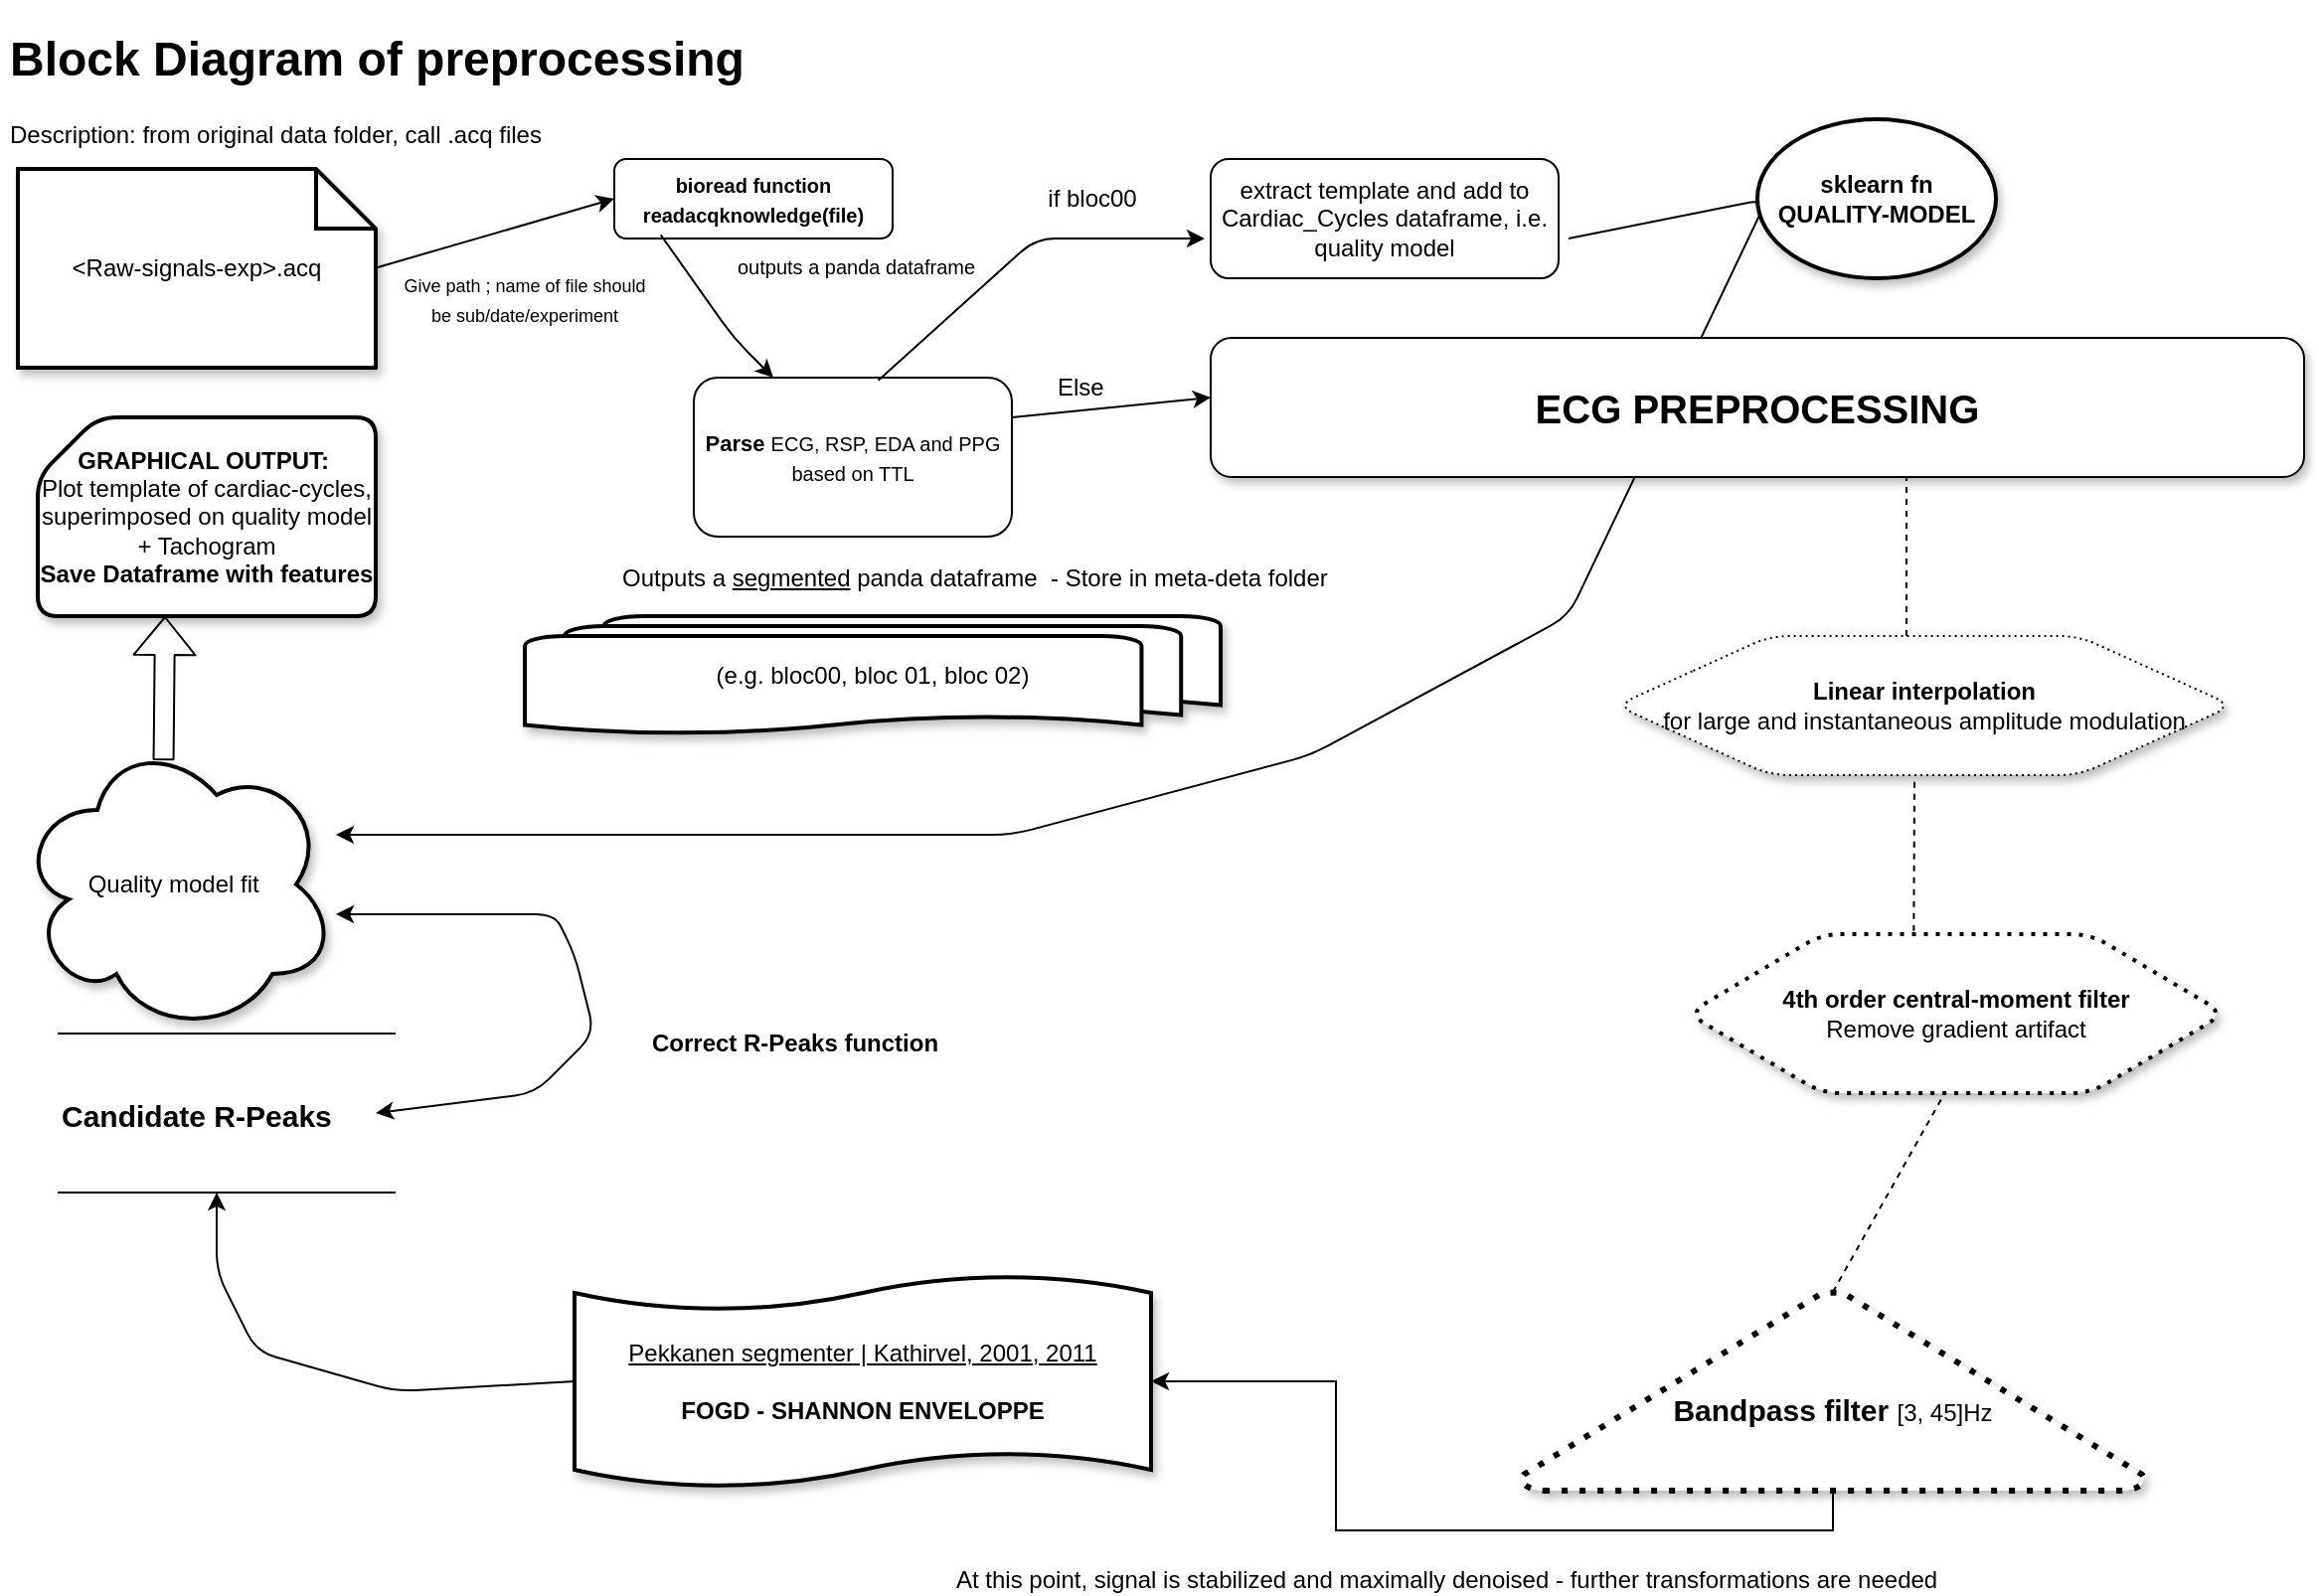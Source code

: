 <mxGraphModel dx="822" dy="463" grid="1" gridSize="10" guides="1" tooltips="1" connect="1" arrows="1" fold="1" page="1" pageScale="1" pageWidth="1169" pageHeight="827" background="#ffffff"><root><mxCell id="0"/><mxCell id="1" parent="0"/><mxCell id="59" value="" style="endArrow=classic;html=1;" edge="1" parent="1"><mxGeometry width="50" height="50" relative="1" as="geometry"><mxPoint x="790" y="120" as="sourcePoint"/><mxPoint x="170" y="420" as="targetPoint"/><Array as="points"><mxPoint x="890" y="100"/><mxPoint x="790" y="310"/><mxPoint x="660" y="380"/><mxPoint x="510" y="420"/></Array></mxGeometry></mxCell><mxCell id="8" value="" style="endArrow=classic;html=1;entryX=0;entryY=0.5;exitX=1;exitY=0.5;" edge="1" parent="1" target="9"><mxGeometry width="50" height="50" relative="1" as="geometry"><mxPoint x="190.588" y="134.588" as="sourcePoint"/><mxPoint x="360" y="140" as="targetPoint"/></mxGeometry></mxCell><mxCell id="9" value="&lt;div&gt;&lt;span style=&quot;font-size: 10px&quot;&gt;&lt;b&gt;bioread function&lt;/b&gt;&lt;/span&gt;&lt;/div&gt;&lt;b&gt;&lt;font style=&quot;font-size: 10px&quot;&gt;readacqknowledge(file)&lt;/font&gt;&lt;/b&gt;" style="rounded=1;whiteSpace=wrap;html=1;" vertex="1" parent="1"><mxGeometry x="310" y="80" width="140" height="40" as="geometry"/></mxCell><mxCell id="10" value="&lt;font&gt;&lt;b&gt;&lt;font style=&quot;font-size: 11px&quot;&gt;Parse &lt;/font&gt;&lt;/b&gt;&lt;span style=&quot;font-size: 10px&quot;&gt;ECG, RSP, EDA and PPG based on TTL&lt;/span&gt;&lt;/font&gt;" style="rounded=1;whiteSpace=wrap;html=1;" vertex="1" parent="1"><mxGeometry x="350" y="190" width="160" height="80" as="geometry"/></mxCell><mxCell id="12" value="" style="endArrow=classic;html=1;exitX=0.167;exitY=0.954;exitPerimeter=0;entryX=0.25;entryY=0;" edge="1" parent="1" source="9" target="10"><mxGeometry width="50" height="50" relative="1" as="geometry"><mxPoint x="270" y="250" as="sourcePoint"/><mxPoint x="405.571" y="200.143" as="targetPoint"/><Array as="points"><mxPoint x="370" y="170"/></Array></mxGeometry></mxCell><mxCell id="13" value="" style="endArrow=classic;html=1;exitX=0.58;exitY=0.017;exitPerimeter=0;" edge="1" parent="1" source="10"><mxGeometry width="50" height="50" relative="1" as="geometry"><mxPoint x="479.25" y="170" as="sourcePoint"/><mxPoint x="607" y="120" as="targetPoint"/><Array as="points"><mxPoint x="522" y="120"/></Array></mxGeometry></mxCell><mxCell id="21" value="if bloc00" style="text;html=1;resizable=0;points=[];align=center;verticalAlign=middle;labelBackgroundColor=#ffffff;" vertex="1" connectable="0" parent="13"><mxGeometry x="0.002" y="-19" relative="1" as="geometry"><mxPoint x="23" y="-41" as="offset"/></mxGeometry></mxCell><mxCell id="14" value="" style="endArrow=classic;html=1;exitX=1;exitY=0.25;" edge="1" parent="1" source="10"><mxGeometry width="50" height="50" relative="1" as="geometry"><mxPoint x="524.429" y="191" as="sourcePoint"/><mxPoint x="610" y="200" as="targetPoint"/></mxGeometry></mxCell><mxCell id="15" value="extract template and add to Cardiac_Cycles dataframe, i.e. quality model" style="rounded=1;whiteSpace=wrap;html=1;" vertex="1" parent="1"><mxGeometry x="610" y="80" width="175" height="60" as="geometry"/></mxCell><mxCell id="16" value="&lt;h1&gt;Block Diagram of preprocessing&lt;/h1&gt;&lt;p&gt;Description: from original data folder, call .acq files&lt;/p&gt;" style="text;html=1;strokeColor=none;fillColor=none;spacing=5;spacingTop=-20;whiteSpace=wrap;overflow=hidden;rounded=0;" vertex="1" parent="1"><mxGeometry x="1" y="10" width="479" height="80" as="geometry"/></mxCell><mxCell id="17" value="&lt;font style=&quot;font-size: 9px&quot;&gt;Give path ; name of file should be sub/date/experiment&lt;/font&gt;" style="text;html=1;strokeColor=none;fillColor=none;align=center;verticalAlign=middle;whiteSpace=wrap;rounded=0;" vertex="1" parent="1"><mxGeometry x="200" y="140" width="130" height="20" as="geometry"/></mxCell><mxCell id="18" value="&lt;font style=&quot;font-size: 10px&quot;&gt;outputs a panda dataframe&lt;/font&gt;" style="text;html=1;resizable=0;points=[];autosize=1;align=left;verticalAlign=top;spacingTop=-4;" vertex="1" parent="1"><mxGeometry x="370" y="124" width="130" height="20" as="geometry"/></mxCell><mxCell id="26" value="Else" style="text;html=1;resizable=0;points=[];autosize=1;align=left;verticalAlign=top;spacingTop=-4;" vertex="1" parent="1"><mxGeometry x="531" y="185" width="40" height="10" as="geometry"/></mxCell><mxCell id="27" value="&lt;b&gt;&lt;font style=&quot;font-size: 20px&quot;&gt;ECG PREPROCESSING&lt;/font&gt;&lt;/b&gt;" style="rounded=1;whiteSpace=wrap;html=1;gradientColor=#ffffff;shadow=1;" vertex="1" parent="1"><mxGeometry x="610" y="170" width="550" height="70" as="geometry"/></mxCell><mxCell id="31" value="" style="endArrow=none;dashed=1;html=1;" edge="1" parent="1"><mxGeometry width="50" height="50" relative="1" as="geometry"><mxPoint x="960" y="320" as="sourcePoint"/><mxPoint x="960" y="240" as="targetPoint"/></mxGeometry></mxCell><mxCell id="32" value="&lt;b&gt;Linear interpolation&lt;/b&gt;&lt;div&gt; for large and instantaneous amplitude modulation&lt;/div&gt;" style="shape=hexagon;perimeter=hexagonPerimeter2;whiteSpace=wrap;html=1;shadow=1;dashed=1;dashPattern=1 2;gradientColor=#ffffff;rounded=1;comic=0;" vertex="1" parent="1"><mxGeometry x="814" y="320" width="310" height="70" as="geometry"/></mxCell><mxCell id="34" value="" style="endArrow=none;dashed=1;html=1;exitX=0.421;exitY=-0.021;exitPerimeter=0;" edge="1" parent="1" source="38"><mxGeometry width="50" height="50" relative="1" as="geometry"><mxPoint x="880" y="470" as="sourcePoint"/><mxPoint x="964" y="393" as="targetPoint"/></mxGeometry></mxCell><mxCell id="37" value="" style="endArrow=none;dashed=1;html=1;entryX=0.476;entryY=1.015;entryPerimeter=0;exitX=0.5;exitY=0;exitPerimeter=0;" edge="1" parent="1" source="45" target="38"><mxGeometry width="50" height="50" relative="1" as="geometry"><mxPoint x="881.176" y="653.412" as="sourcePoint"/><mxPoint x="910" y="550" as="targetPoint"/></mxGeometry></mxCell><mxCell id="38" value="&lt;b&gt;4th order central-moment filter&lt;/b&gt;&lt;div&gt;Remove gradient artifact&lt;/div&gt;" style="shape=hexagon;perimeter=hexagonPerimeter2;whiteSpace=wrap;html=1;shadow=1;dashed=1;dashPattern=1 2;gradientColor=#ffffff;rounded=1;strokeWidth=2;" vertex="1" parent="1"><mxGeometry x="850" y="470" width="270" height="80" as="geometry"/></mxCell><mxCell id="43" style="edgeStyle=orthogonalEdgeStyle;rounded=0;html=1;exitX=0;exitY=0.5;entryX=0;entryY=0.5;jettySize=auto;orthogonalLoop=1;" edge="1" parent="1" source="27" target="27"><mxGeometry relative="1" as="geometry"/></mxCell><mxCell id="49" style="edgeStyle=orthogonalEdgeStyle;rounded=0;html=1;exitX=0.5;exitY=1;exitPerimeter=0;jettySize=auto;orthogonalLoop=1;" edge="1" parent="1" source="45" target="48"><mxGeometry relative="1" as="geometry"/></mxCell><mxCell id="45" value="&lt;div&gt;&lt;b style=&quot;font-size: 15px&quot;&gt;&lt;br&gt;&lt;/b&gt;&lt;/div&gt;&lt;b style=&quot;font-size: 15px&quot;&gt;Bandpass filter&amp;nbsp;&lt;/b&gt;&lt;span&gt;[3, 45]Hz&lt;/span&gt;" style="shape=mxgraph.flowchart.extract_or_measurement;whiteSpace=wrap;html=1;fillColor=#ffffff;strokeColor=#000000;strokeWidth=3;shadow=1;dashed=1;dashPattern=1 2;" vertex="1" parent="1"><mxGeometry x="766" y="650" width="314" height="100" as="geometry"/></mxCell><mxCell id="48" value="&lt;u&gt;Pekkanen segmenter | Kathirvel, 2001, 2011&lt;/u&gt;&lt;div&gt;&lt;br&gt;&lt;/div&gt;&lt;div&gt;&lt;b&gt;FOGD - SHANNON ENVELOPPE&lt;/b&gt;&lt;/div&gt;" style="shape=mxgraph.flowchart.paper_tape;whiteSpace=wrap;html=1;fillColor=#ffffff;strokeColor=#000000;strokeWidth=2;shadow=1;gradientColor=#ffffff;gradientDirection=east;" vertex="1" parent="1"><mxGeometry x="290" y="640" width="290" height="110" as="geometry"/></mxCell><mxCell id="50" value="At this point, signal is stabilized and maximally denoised - further transformations are needed" style="text;html=1;resizable=0;points=[];autosize=1;align=left;verticalAlign=top;spacingTop=-4;" vertex="1" parent="1"><mxGeometry x="480" y="785" width="510" height="10" as="geometry"/></mxCell><mxCell id="51" value="&lt;span style=&quot;letter-spacing: 0px&quot;&gt;(e.g. bloc00, bloc 01, bloc 02)&lt;/span&gt;" style="shape=mxgraph.flowchart.multi-document;whiteSpace=wrap;html=1;fillColor=#ffffff;strokeColor=#000000;strokeWidth=2;rounded=1;shadow=1;comic=0;" vertex="1" parent="1"><mxGeometry x="265" y="310" width="350" height="60" as="geometry"/></mxCell><mxCell id="53" value="&lt;span&gt;Outputs a&amp;nbsp;&lt;/span&gt;&lt;u&gt;segmented&lt;/u&gt;&lt;span&gt;&amp;nbsp;panda dataframe&amp;nbsp; - Store in meta-deta folder&lt;/span&gt;" style="text;html=1;resizable=0;points=[];autosize=1;align=left;verticalAlign=top;spacingTop=-4;" vertex="1" parent="1"><mxGeometry x="312" y="281" width="370" height="10" as="geometry"/></mxCell><mxCell id="55" value="" style="endArrow=classic;html=1;exitX=0;exitY=0.5;exitPerimeter=0;" edge="1" parent="1" source="48"><mxGeometry width="50" height="50" relative="1" as="geometry"><mxPoint x="141" y="675" as="sourcePoint"/><mxPoint x="110" y="600" as="targetPoint"/><Array as="points"><mxPoint x="200" y="700"/><mxPoint x="130" y="680"/><mxPoint x="110" y="640"/></Array></mxGeometry></mxCell><mxCell id="57" value="&lt;span&gt;&amp;lt;Raw-signals-exp&amp;gt;.acq&lt;/span&gt;" style="shape=note;whiteSpace=wrap;html=1;rounded=1;shadow=1;comic=0;strokeWidth=2;gradientColor=#ffffff;" vertex="1" parent="1"><mxGeometry x="10" y="85" width="180" height="100" as="geometry"/></mxCell><mxCell id="60" value="&lt;div&gt;&lt;b&gt;sklearn fn&lt;/b&gt;&lt;/div&gt;&lt;b&gt;QUALITY-MODEL&lt;/b&gt;" style="ellipse;whiteSpace=wrap;html=1;rounded=1;shadow=1;comic=0;strokeWidth=2;gradientColor=#ffffff;" vertex="1" parent="1"><mxGeometry x="885" y="60" width="120" height="80" as="geometry"/></mxCell><mxCell id="62" value="" style="endArrow=none;html=1;" edge="1" parent="1"><mxGeometry width="50" height="50" relative="1" as="geometry"><mxPoint x="30" y="600" as="sourcePoint"/><mxPoint x="200" y="600" as="targetPoint"/></mxGeometry></mxCell><mxCell id="63" value="" style="endArrow=none;html=1;" edge="1" parent="1"><mxGeometry width="50" height="50" relative="1" as="geometry"><mxPoint x="30" y="520" as="sourcePoint"/><mxPoint x="200" y="520" as="targetPoint"/></mxGeometry></mxCell><mxCell id="64" value="&lt;b&gt;&lt;font style=&quot;font-size: 15px&quot;&gt;Candidate R-Peaks&lt;/font&gt;&lt;/b&gt;" style="text;html=1;resizable=0;points=[];autosize=1;align=left;verticalAlign=top;spacingTop=-4;" vertex="1" parent="1"><mxGeometry x="30" y="550" width="150" height="20" as="geometry"/></mxCell><mxCell id="66" value="" style="endArrow=classic;startArrow=classic;html=1;" edge="1" parent="1"><mxGeometry width="50" height="50" relative="1" as="geometry"><mxPoint x="190" y="560" as="sourcePoint"/><mxPoint x="170" y="460" as="targetPoint"/><Array as="points"><mxPoint x="270" y="550"/><mxPoint x="300" y="520"/><mxPoint x="290" y="480"/><mxPoint x="280" y="460"/></Array></mxGeometry></mxCell><mxCell id="69" value="&lt;b&gt;Correct R-Peaks function&lt;/b&gt;" style="text;html=1;resizable=0;points=[];autosize=1;align=left;verticalAlign=top;spacingTop=-4;" vertex="1" parent="1"><mxGeometry x="327" y="515" width="160" height="10" as="geometry"/></mxCell><mxCell id="70" value="Quality model fit&amp;nbsp;" style="ellipse;shape=cloud;whiteSpace=wrap;html=1;rounded=1;shadow=1;comic=0;strokeWidth=2;gradientColor=#ffffff;" vertex="1" parent="1"><mxGeometry x="10" y="370" width="160" height="150" as="geometry"/></mxCell><mxCell id="71" value="" style="shape=flexArrow;endArrow=classic;html=1;fillColor=#ffffff;exitX=0.458;exitY=0.084;exitPerimeter=0;" edge="1" parent="1" source="70"><mxGeometry width="50" height="50" relative="1" as="geometry"><mxPoint x="50" y="380" as="sourcePoint"/><mxPoint x="84" y="310" as="targetPoint"/></mxGeometry></mxCell><mxCell id="73" value="&lt;b&gt;GRAPHICAL OUTPUT:&amp;nbsp;&lt;/b&gt;&lt;div&gt;Plot template of cardiac-cycles, superimposed on quality model + Tachogram&lt;/div&gt;&lt;div&gt;&lt;b&gt;Save Dataframe with features&lt;/b&gt;&lt;/div&gt;" style="shape=card;whiteSpace=wrap;html=1;rounded=1;shadow=1;comic=0;strokeWidth=2;gradientColor=#ffffff;" vertex="1" parent="1"><mxGeometry x="20" y="210" width="170" height="100" as="geometry"/></mxCell></root></mxGraphModel>